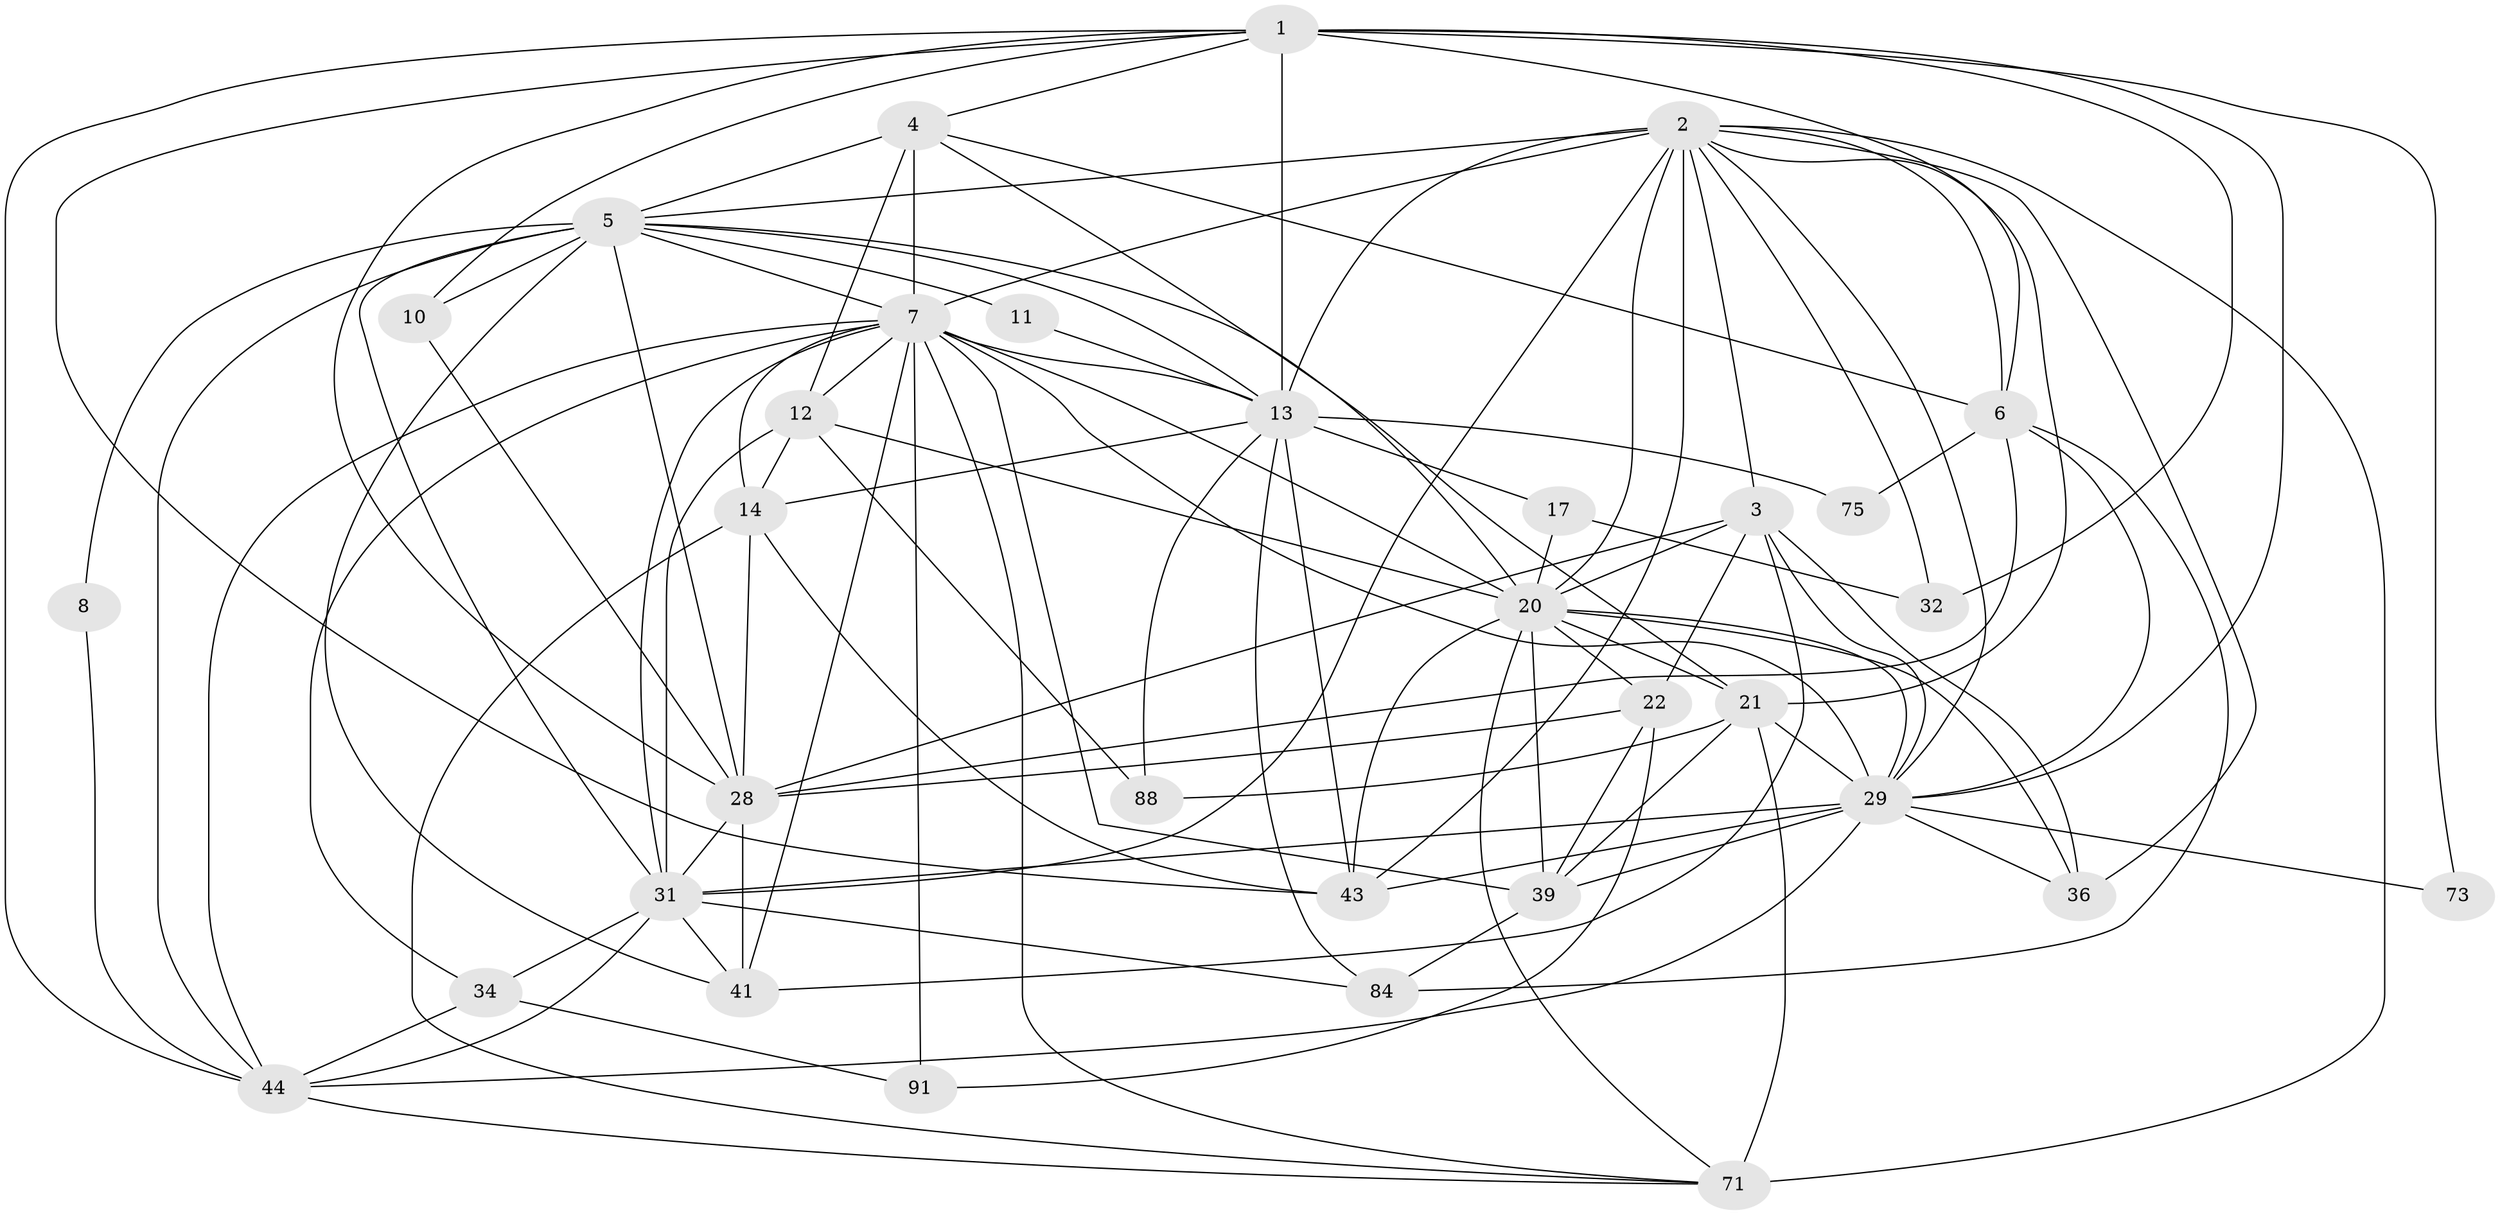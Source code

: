 // original degree distribution, {4: 0.38095238095238093, 3: 0.2857142857142857, 5: 0.14285714285714285, 2: 0.0761904761904762, 6: 0.06666666666666667, 7: 0.0380952380952381, 9: 0.009523809523809525}
// Generated by graph-tools (version 1.1) at 2025/18/03/04/25 18:18:58]
// undirected, 33 vertices, 108 edges
graph export_dot {
graph [start="1"]
  node [color=gray90,style=filled];
  1 [super="+89+48"];
  2 [super="+30+99+51+63"];
  3 [super="+72+61"];
  4 [super="+58"];
  5 [super="+33+18+52"];
  6 [super="+9"];
  7 [super="+27+40+83"];
  8;
  10 [super="+55"];
  11;
  12 [super="+97"];
  13 [super="+101+87+15+16"];
  14 [super="+46"];
  17;
  20 [super="+47+70+26"];
  21 [super="+24+25"];
  22 [super="+74"];
  28 [super="+54+95+90"];
  29 [super="+69+78+45+38"];
  31 [super="+35+82+50"];
  32 [super="+60"];
  34 [super="+42+59"];
  36;
  39 [super="+53"];
  41 [super="+100"];
  43 [super="+102+80+68"];
  44 [super="+76+56"];
  71 [super="+77+81"];
  73;
  75;
  84;
  88;
  91;
  1 -- 43;
  1 -- 6;
  1 -- 32 [weight=2];
  1 -- 73;
  1 -- 10;
  1 -- 44;
  1 -- 13 [weight=2];
  1 -- 29;
  1 -- 28;
  1 -- 4;
  2 -- 36;
  2 -- 13 [weight=3];
  2 -- 20;
  2 -- 3;
  2 -- 7;
  2 -- 29;
  2 -- 6;
  2 -- 32;
  2 -- 5 [weight=2];
  2 -- 71 [weight=2];
  2 -- 21;
  2 -- 43;
  2 -- 31;
  3 -- 36;
  3 -- 22;
  3 -- 41;
  3 -- 28;
  3 -- 29;
  3 -- 20 [weight=2];
  4 -- 12;
  4 -- 21;
  4 -- 5;
  4 -- 6;
  4 -- 7 [weight=4];
  5 -- 13;
  5 -- 10 [weight=2];
  5 -- 20;
  5 -- 7;
  5 -- 8;
  5 -- 11;
  5 -- 28;
  5 -- 44;
  5 -- 41;
  5 -- 31;
  6 -- 29;
  6 -- 28;
  6 -- 84;
  6 -- 75;
  7 -- 34 [weight=3];
  7 -- 39;
  7 -- 12 [weight=2];
  7 -- 29 [weight=3];
  7 -- 41;
  7 -- 13 [weight=3];
  7 -- 14;
  7 -- 44;
  7 -- 20;
  7 -- 31 [weight=3];
  7 -- 91;
  7 -- 71;
  8 -- 44;
  10 -- 28;
  11 -- 13;
  12 -- 88;
  12 -- 20;
  12 -- 31;
  12 -- 14;
  13 -- 14 [weight=2];
  13 -- 84;
  13 -- 75;
  13 -- 17;
  13 -- 88;
  13 -- 43;
  14 -- 28;
  14 -- 71;
  14 -- 43;
  17 -- 32;
  17 -- 20;
  20 -- 22 [weight=2];
  20 -- 36;
  20 -- 71;
  20 -- 39;
  20 -- 43;
  20 -- 21;
  20 -- 29;
  21 -- 88;
  21 -- 39;
  21 -- 71;
  21 -- 29;
  22 -- 28;
  22 -- 91;
  22 -- 39;
  28 -- 41 [weight=2];
  28 -- 31;
  29 -- 43;
  29 -- 73;
  29 -- 39;
  29 -- 36;
  29 -- 44;
  29 -- 31 [weight=2];
  31 -- 44;
  31 -- 34;
  31 -- 84;
  31 -- 41;
  34 -- 91;
  34 -- 44;
  39 -- 84;
  44 -- 71;
}
